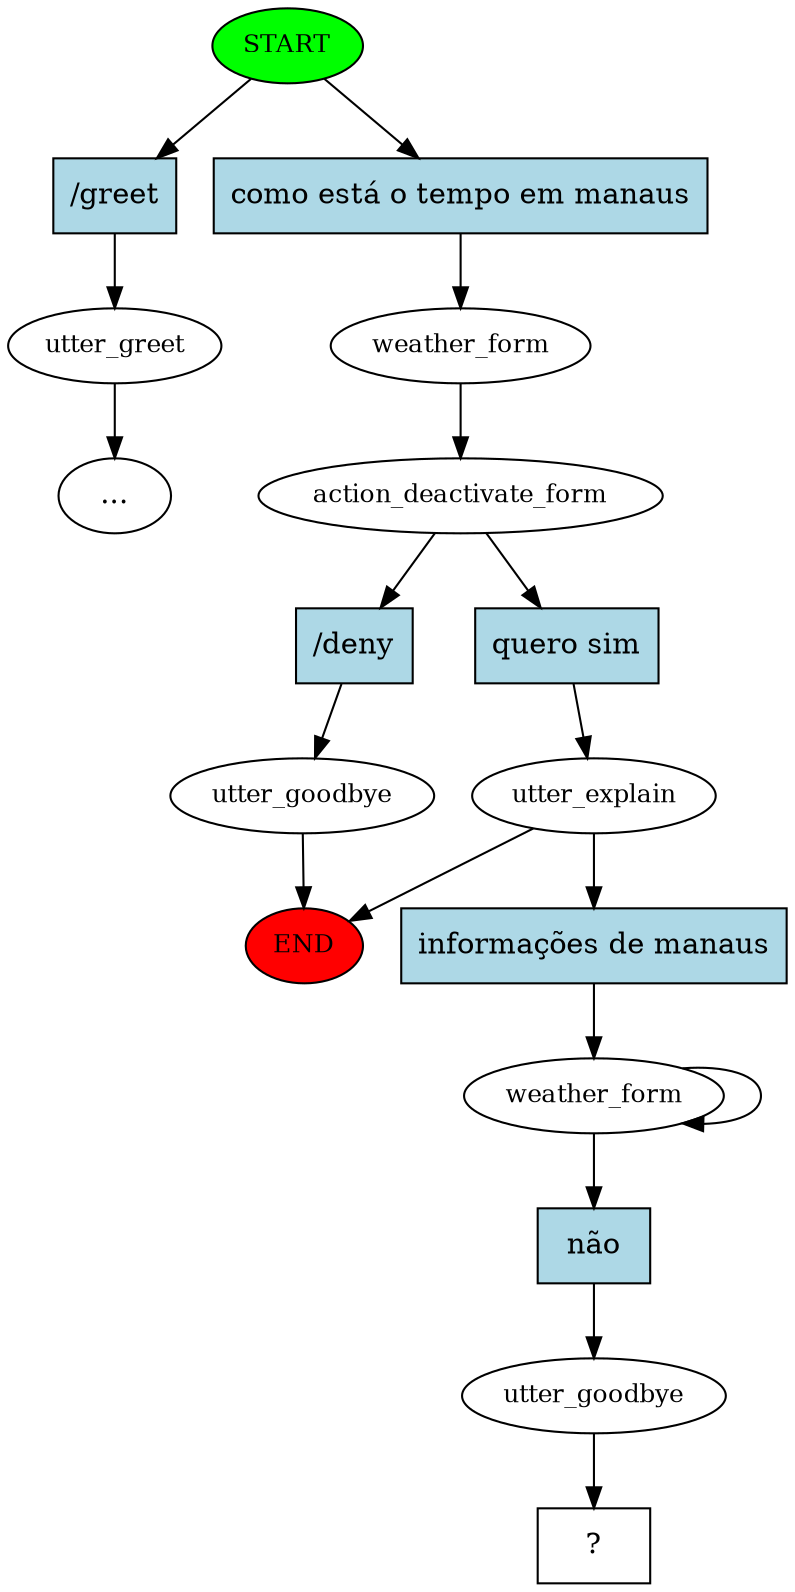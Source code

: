 digraph  {
0 [class="start active", fillcolor=green, fontsize=12, label=START, style=filled];
"-1" [class=end, fillcolor=red, fontsize=12, label=END, style=filled];
1 [class="", fontsize=12, label=utter_greet];
"-3" [class=ellipsis, label="..."];
2 [class=active, fontsize=12, label=weather_form];
3 [class=active, fontsize=12, label=action_deactivate_form];
4 [class="", fontsize=12, label=utter_goodbye];
7 [class=active, fontsize=12, label=utter_explain];
11 [class=active, fontsize=12, label=weather_form];
14 [class=active, fontsize=12, label=utter_goodbye];
15 [class="intent dashed active", label="  ?  ", shape=rect];
16 [class=intent, fillcolor=lightblue, label="\/greet", shape=rect, style=filled];
17 [class="intent active", fillcolor=lightblue, label="como\ est\á\ o\ tempo\ em\ manaus", shape=rect, style=filled];
18 [class=intent, fillcolor=lightblue, label="\/deny", shape=rect, style=filled];
19 [class="intent active", fillcolor=lightblue, label="quero\ sim", shape=rect, style=filled];
20 [class="intent active", fillcolor=lightblue, label="informa\ç\ões\ de\ manaus", shape=rect, style=filled];
21 [class="intent active", fillcolor=lightblue, label="n\ão", shape=rect, style=filled];
0 -> 16  [class="", key=0];
0 -> 17  [class=active, key=0];
1 -> "-3"  [class="", key=NONE, label=""];
2 -> 3  [class=active, key=NONE, label=""];
3 -> 18  [class="", key=0];
3 -> 19  [class=active, key=0];
4 -> "-1"  [class="", key=NONE, label=""];
7 -> "-1"  [class="", key=NONE, label=""];
7 -> 20  [class=active, key=0];
11 -> 11  [class=active, key=NONE, label=""];
11 -> 21  [class=active, key=0];
14 -> 15  [class=active, key=NONE, label=""];
16 -> 1  [class="", key=0];
17 -> 2  [class=active, key=0];
18 -> 4  [class="", key=0];
19 -> 7  [class=active, key=0];
20 -> 11  [class=active, key=0];
21 -> 14  [class=active, key=0];
}
